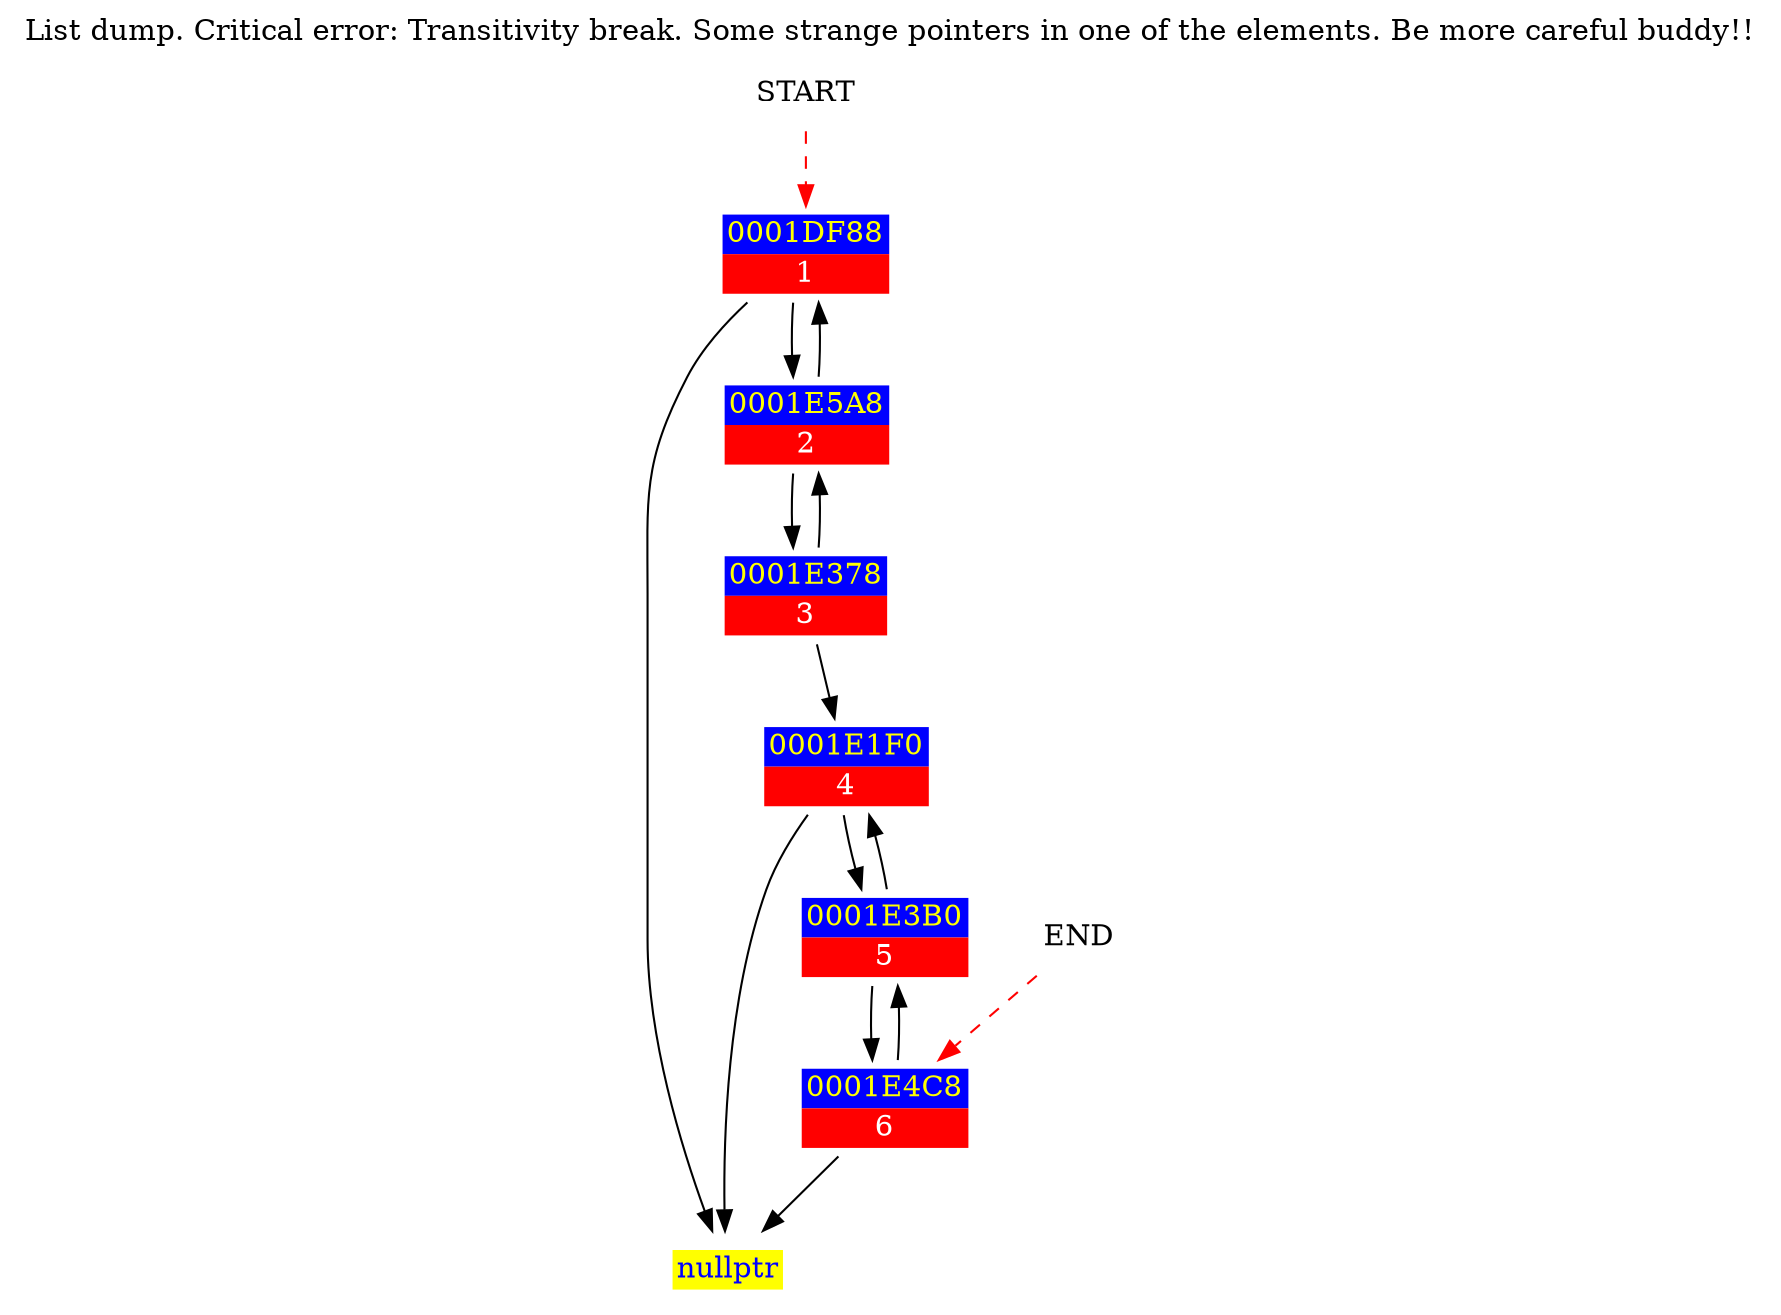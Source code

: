 digraph D {
	label = "List dump. Critical error: Transitivity break. Some strange pointers in one of the elements. Be more careful buddy!!";
	labelloc = "t";
	START [shape=plaintext label="START"];
	END [shape=plaintext label="END"];
	START -> nd_0001DF88 [style=dashed color=red];
	END -> nd_0001E4C8  [style=dashed color=red];

	nd_00000000 [shape = plaintext label=<<table border="0" cellborder="0" cellspacing="0"><tr><td bgcolor="yellow"><font color="blue">nullptr</font></td></tr></table>>];

	nd_0001DF88 [shape = plaintext label=<<table border="0" cellborder="0" cellspacing="0"><tr><td bgcolor="blue"><font color="yellow">0001DF88</font></td></tr><tr><td bgcolor="red"><font color="white">1</font></td></tr></table>>];
	nd_0001DF88->nd_00000000;
	nd_0001DF88->nd_0001E5A8;

	nd_0001E5A8 [shape = plaintext label=<<table border="0" cellborder="0" cellspacing="0"><tr><td bgcolor="blue"><font color="yellow">0001E5A8</font></td></tr><tr><td bgcolor="red"><font color="white">2</font></td></tr></table>>];
	nd_0001E5A8->nd_0001DF88;
	nd_0001E5A8->nd_0001E378;

	nd_0001E378 [shape = plaintext label=<<table border="0" cellborder="0" cellspacing="0"><tr><td bgcolor="blue"><font color="yellow">0001E378</font></td></tr><tr><td bgcolor="red"><font color="white">3</font></td></tr></table>>];
	nd_0001E378->nd_0001E5A8;
	nd_0001E378->nd_0001E1F0;

	nd_0001E1F0 [shape = plaintext label=<<table border="0" cellborder="0" cellspacing="0"><tr><td bgcolor="blue"><font color="yellow">0001E1F0</font></td></tr><tr><td bgcolor="red"><font color="white">4</font></td></tr></table>>];
	nd_0001E1F0->nd_00000000;
	nd_0001E1F0->nd_0001E3B0;

	nd_0001E3B0 [shape = plaintext label=<<table border="0" cellborder="0" cellspacing="0"><tr><td bgcolor="blue"><font color="yellow">0001E3B0</font></td></tr><tr><td bgcolor="red"><font color="white">5</font></td></tr></table>>];
	nd_0001E3B0->nd_0001E1F0;
	nd_0001E3B0->nd_0001E4C8;

	nd_0001E4C8 [shape = plaintext label=<<table border="0" cellborder="0" cellspacing="0"><tr><td bgcolor="blue"><font color="yellow">0001E4C8</font></td></tr><tr><td bgcolor="red"><font color="white">6</font></td></tr></table>>];
	nd_0001E4C8->nd_0001E3B0;
	nd_0001E4C8->nd_00000000;

}
